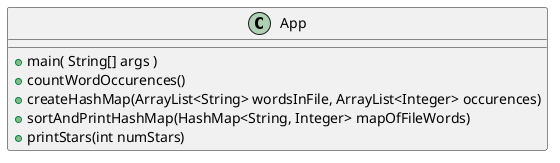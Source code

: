 @startuml
'https://plantuml.com/class-diagram

class App {
+main( String[] args )
+countWordOccurences()
+createHashMap(ArrayList<String> wordsInFile, ArrayList<Integer> occurences)
+sortAndPrintHashMap(HashMap<String, Integer> mapOfFileWords)
+printStars(int numStars)
}

@enduml